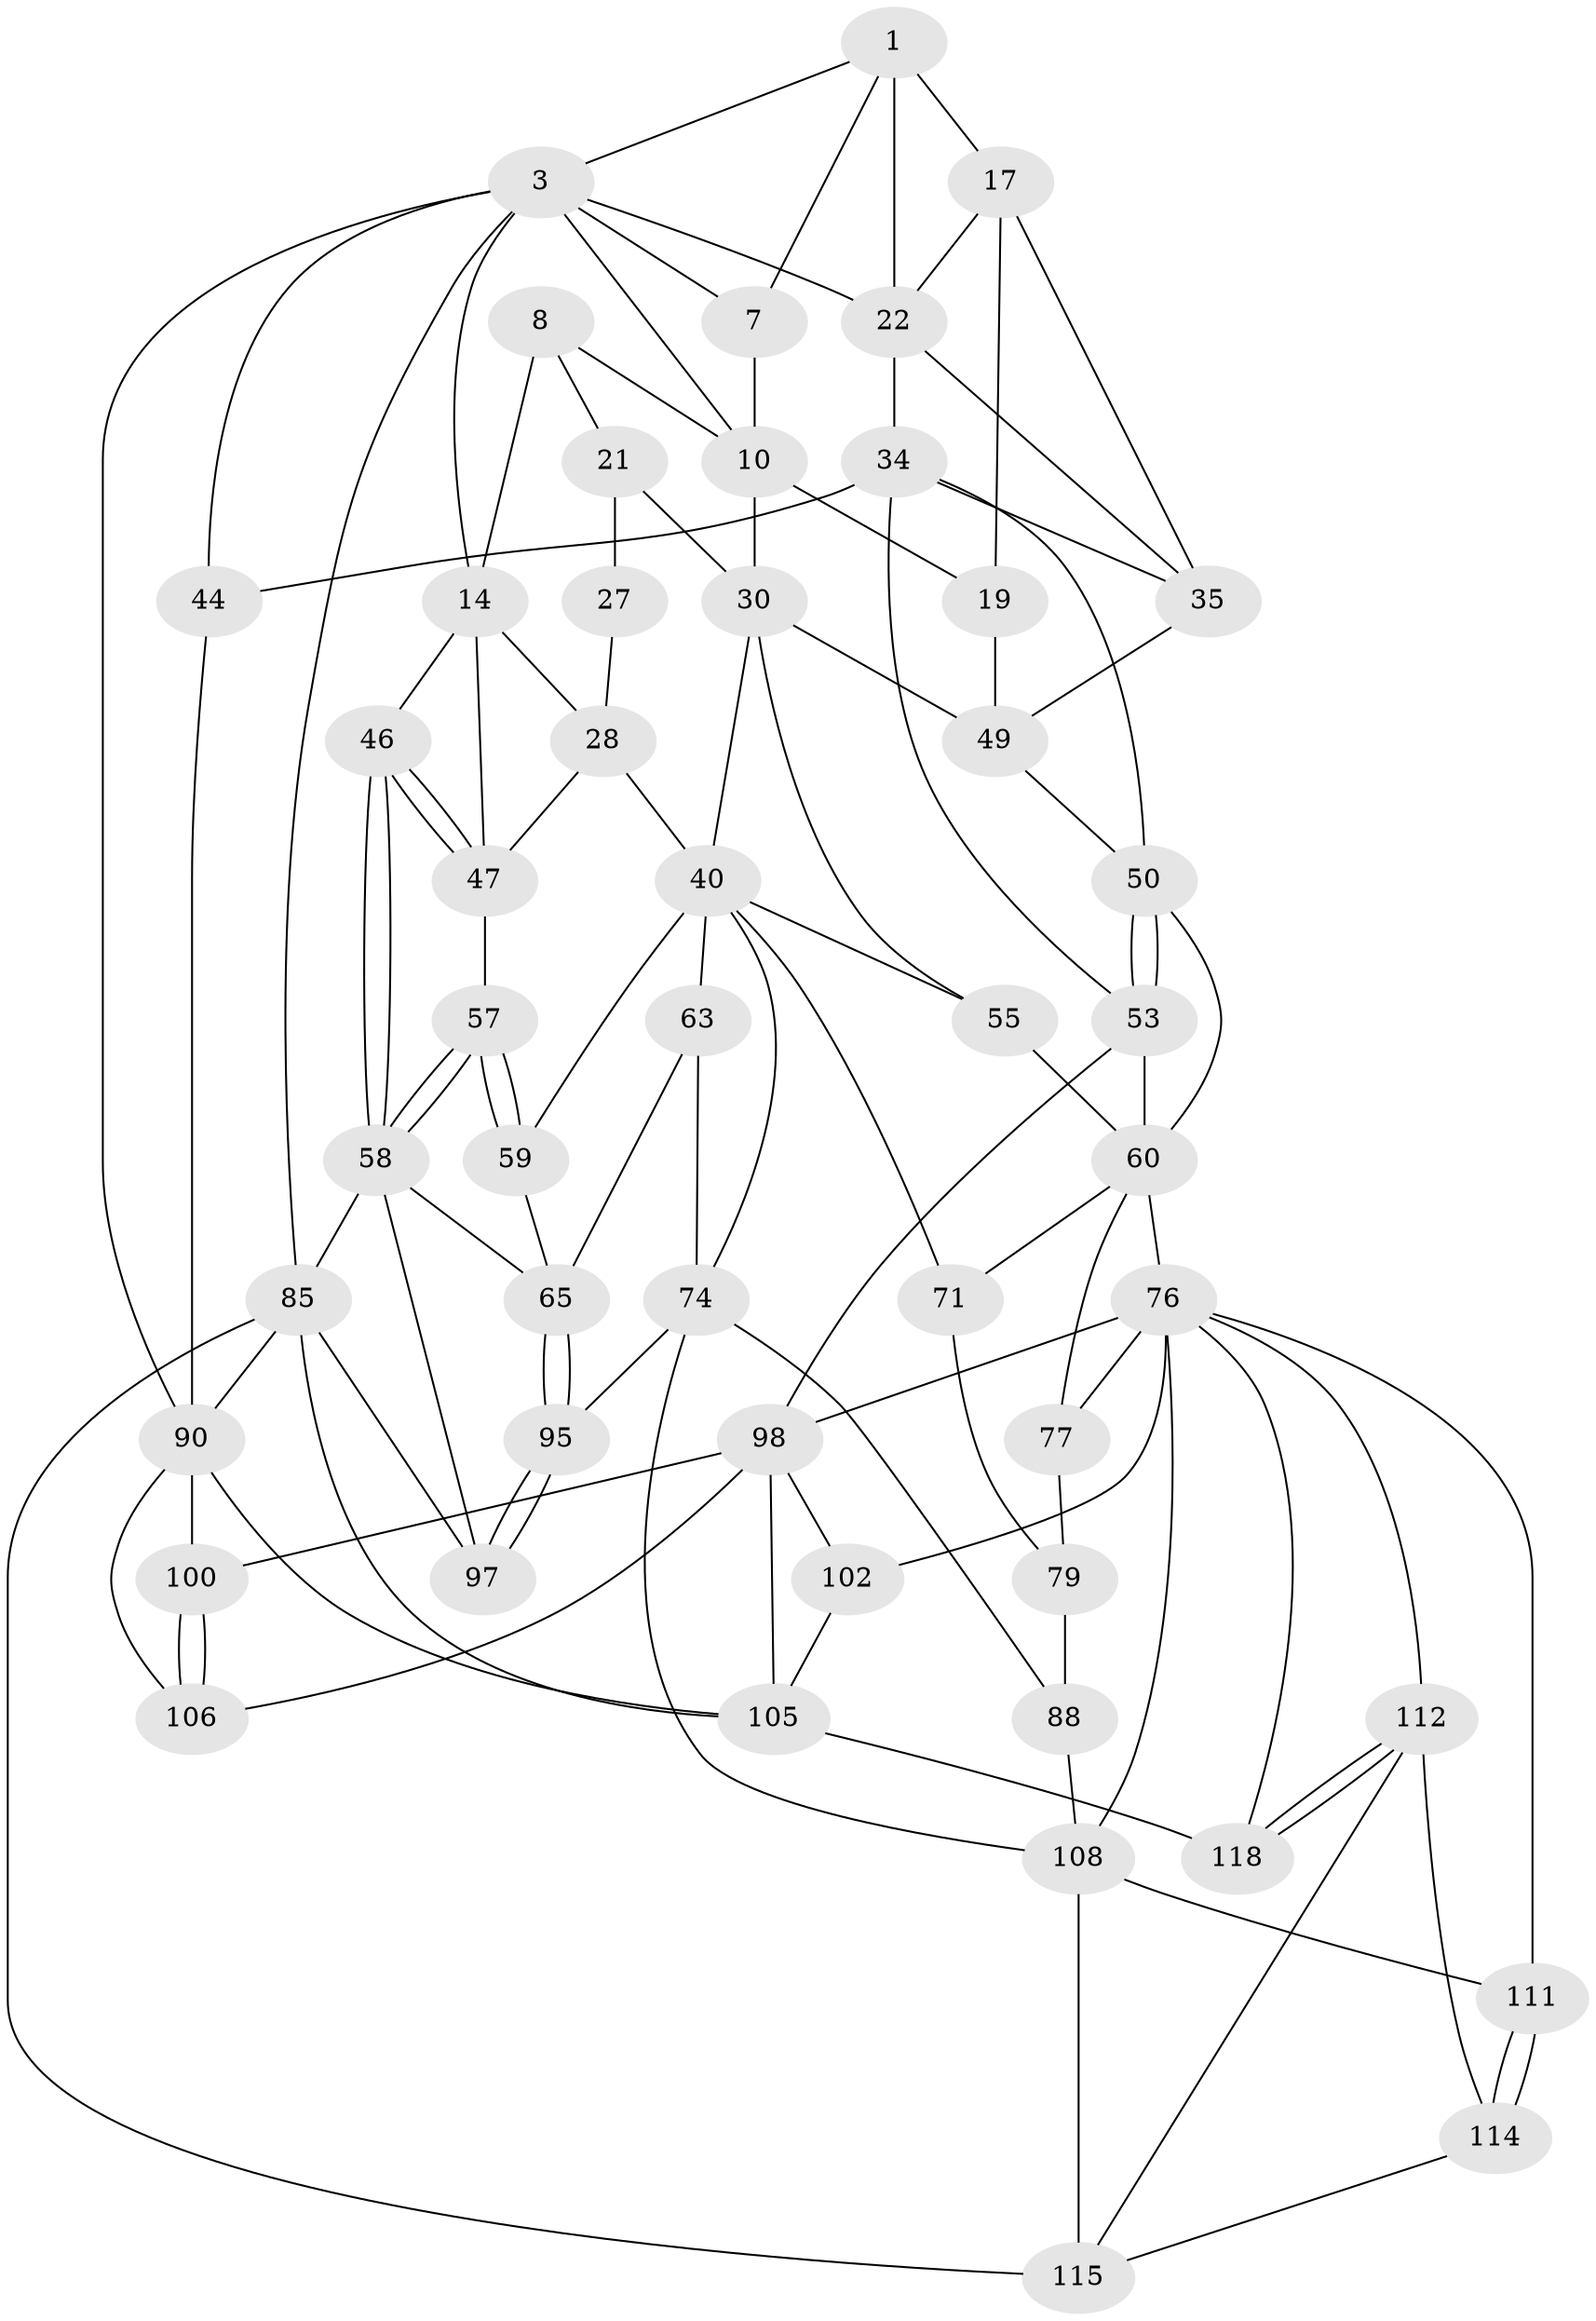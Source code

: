 // original degree distribution, {3: 0.023622047244094488, 5: 0.48031496062992124, 4: 0.25196850393700787, 6: 0.2440944881889764}
// Generated by graph-tools (version 1.1) at 2025/21/03/04/25 18:21:30]
// undirected, 50 vertices, 112 edges
graph export_dot {
graph [start="1"]
  node [color=gray90,style=filled];
  1 [pos="+0.9420741571203664+0.029452833932064493",super="+2+5"];
  3 [pos="+1+0.09864387485976876",super="+37+4"];
  7 [pos="+0.6596744735077543+0"];
  8 [pos="+0.20737094237662265+0",super="+9+13"];
  10 [pos="+0.375672350420706+0.13128426764668374",super="+11+20"];
  14 [pos="+0.10198313569106152+0.13054262873495917",super="+15+29"];
  17 [pos="+0.6601219310126782+0.049693280532064635",super="+18"];
  19 [pos="+0.4819066977726585+0.2488121958517127"];
  21 [pos="+0.19310321344978498+0.14716697242496524",super="+26"];
  22 [pos="+0.9086627130689447+0.1452659904820601",super="+23+25"];
  27 [pos="+0.15919918865268723+0.25774956854505865"];
  28 [pos="+0.15763756166220158+0.25848606391715584",super="+43"];
  30 [pos="+0.4068605285350961+0.27626763169925633",super="+54+31"];
  34 [pos="+0.8866792151230145+0.2771382768824809",super="+38"];
  35 [pos="+0.7334610313131193+0.2828333209987198",super="+36"];
  40 [pos="+0.29595382960317584+0.4265765657643214",super="+41+56"];
  44 [pos="+1+0.5626632864753922"];
  46 [pos="+0+0.3318115572062579"];
  47 [pos="+0.0412401139940192+0.2715795033731113",super="+48"];
  49 [pos="+0.6484841362653944+0.33446768494364937",super="+52"];
  50 [pos="+0.7617053039429384+0.4737173188648634",super="+51"];
  53 [pos="+0.9940081740724338+0.5394633714488853",super="+69"];
  55 [pos="+0.5280889925336325+0.5116719038878117"];
  57 [pos="+0+0.4785768487706775"];
  58 [pos="+0+0.47133821847839685",super="+84"];
  59 [pos="+0.05474758831999072+0.5811202343443035"];
  60 [pos="+0.7412051376875014+0.4928700411128074",super="+70+61"];
  63 [pos="+0.2503379837466978+0.4797401917818221",super="+64"];
  65 [pos="+0.13667455084704744+0.5983247592426296",super="+66"];
  71 [pos="+0.3546490888401023+0.5688853051558467",super="+75"];
  74 [pos="+0.23132956830077758+0.6466474075412757",super="+89"];
  76 [pos="+0.6190941197196761+0.6521216832375025",super="+80"];
  77 [pos="+0.46052530557300697+0.706799415310574",super="+78"];
  79 [pos="+0.35728069192016126+0.6124431314410984",super="+87"];
  85 [pos="+0+1",super="+117+86"];
  88 [pos="+0.2716384185480257+0.708972309638717"];
  90 [pos="+1+1",super="+91"];
  95 [pos="+0.16007955874453336+0.7525951964559527"];
  97 [pos="+0.08289386535413111+0.8043671413004431"];
  98 [pos="+0.7734518091220743+0.6959810023474122",super="+99+101"];
  100 [pos="+0.897739967422517+0.7027110450563155"];
  102 [pos="+0.6880380314499853+0.8727765335515052"];
  105 [pos="+0.8005603602259352+0.8827021334793048",super="+121"];
  106 [pos="+0.8656609576419586+0.8217251841224205"];
  108 [pos="+0.3806836840017723+0.7478097002547575",super="+109"];
  111 [pos="+0.39195474095261656+0.842561299528739"];
  112 [pos="+0.5391320031267518+0.9063852088433917",super="+113"];
  114 [pos="+0.4101229878566629+0.8834720413485232"];
  115 [pos="+0.2671788841719905+0.8404216085284517",super="+116+119"];
  118 [pos="+0.5990731340177443+0.9495725828507133"];
  1 -- 3;
  1 -- 7;
  1 -- 17;
  1 -- 22 [weight=2];
  3 -- 90;
  3 -- 44;
  3 -- 7;
  3 -- 10;
  3 -- 14;
  3 -- 22;
  3 -- 85;
  7 -- 10;
  8 -- 10;
  8 -- 21 [weight=2];
  8 -- 14;
  10 -- 19;
  10 -- 30;
  14 -- 46;
  14 -- 28;
  14 -- 47;
  17 -- 22;
  17 -- 19;
  17 -- 35;
  19 -- 49;
  21 -- 27 [weight=2];
  21 -- 30;
  22 -- 34 [weight=2];
  22 -- 35;
  27 -- 28;
  28 -- 40;
  28 -- 47;
  30 -- 49;
  30 -- 55;
  30 -- 40;
  34 -- 35;
  34 -- 50;
  34 -- 53;
  34 -- 44;
  35 -- 49;
  40 -- 59;
  40 -- 63 [weight=2];
  40 -- 71 [weight=2];
  40 -- 55;
  40 -- 74;
  44 -- 90;
  46 -- 47;
  46 -- 47;
  46 -- 58;
  46 -- 58;
  47 -- 57;
  49 -- 50;
  50 -- 53;
  50 -- 53;
  50 -- 60;
  53 -- 98;
  53 -- 60;
  55 -- 60;
  57 -- 58;
  57 -- 58;
  57 -- 59;
  57 -- 59;
  58 -- 65;
  58 -- 85;
  58 -- 97;
  59 -- 65;
  60 -- 76 [weight=2];
  60 -- 71;
  60 -- 77;
  63 -- 65;
  63 -- 74;
  65 -- 95;
  65 -- 95;
  71 -- 79;
  74 -- 88;
  74 -- 95;
  74 -- 108;
  76 -- 98;
  76 -- 102;
  76 -- 77;
  76 -- 108;
  76 -- 111;
  76 -- 112;
  76 -- 118;
  77 -- 79 [weight=2];
  79 -- 88;
  85 -- 97;
  85 -- 115 [weight=2];
  85 -- 105;
  85 -- 90;
  88 -- 108;
  90 -- 105;
  90 -- 100;
  90 -- 106;
  95 -- 97;
  95 -- 97;
  98 -- 102;
  98 -- 105;
  98 -- 100;
  98 -- 106;
  100 -- 106;
  100 -- 106;
  102 -- 105;
  105 -- 118;
  108 -- 115;
  108 -- 111;
  111 -- 114;
  111 -- 114;
  112 -- 118;
  112 -- 118;
  112 -- 114;
  112 -- 115;
  114 -- 115;
}
